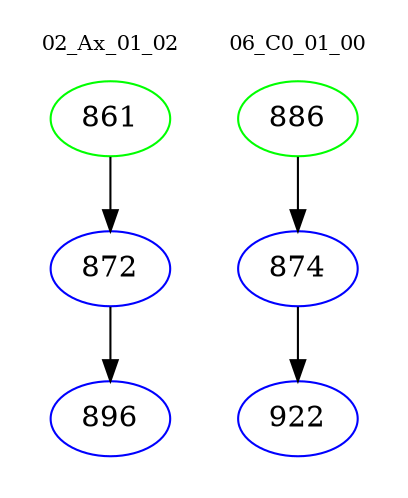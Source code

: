 digraph{
subgraph cluster_0 {
color = white
label = "02_Ax_01_02";
fontsize=10;
T0_861 [label="861", color="green"]
T0_861 -> T0_872 [color="black"]
T0_872 [label="872", color="blue"]
T0_872 -> T0_896 [color="black"]
T0_896 [label="896", color="blue"]
}
subgraph cluster_1 {
color = white
label = "06_C0_01_00";
fontsize=10;
T1_886 [label="886", color="green"]
T1_886 -> T1_874 [color="black"]
T1_874 [label="874", color="blue"]
T1_874 -> T1_922 [color="black"]
T1_922 [label="922", color="blue"]
}
}
